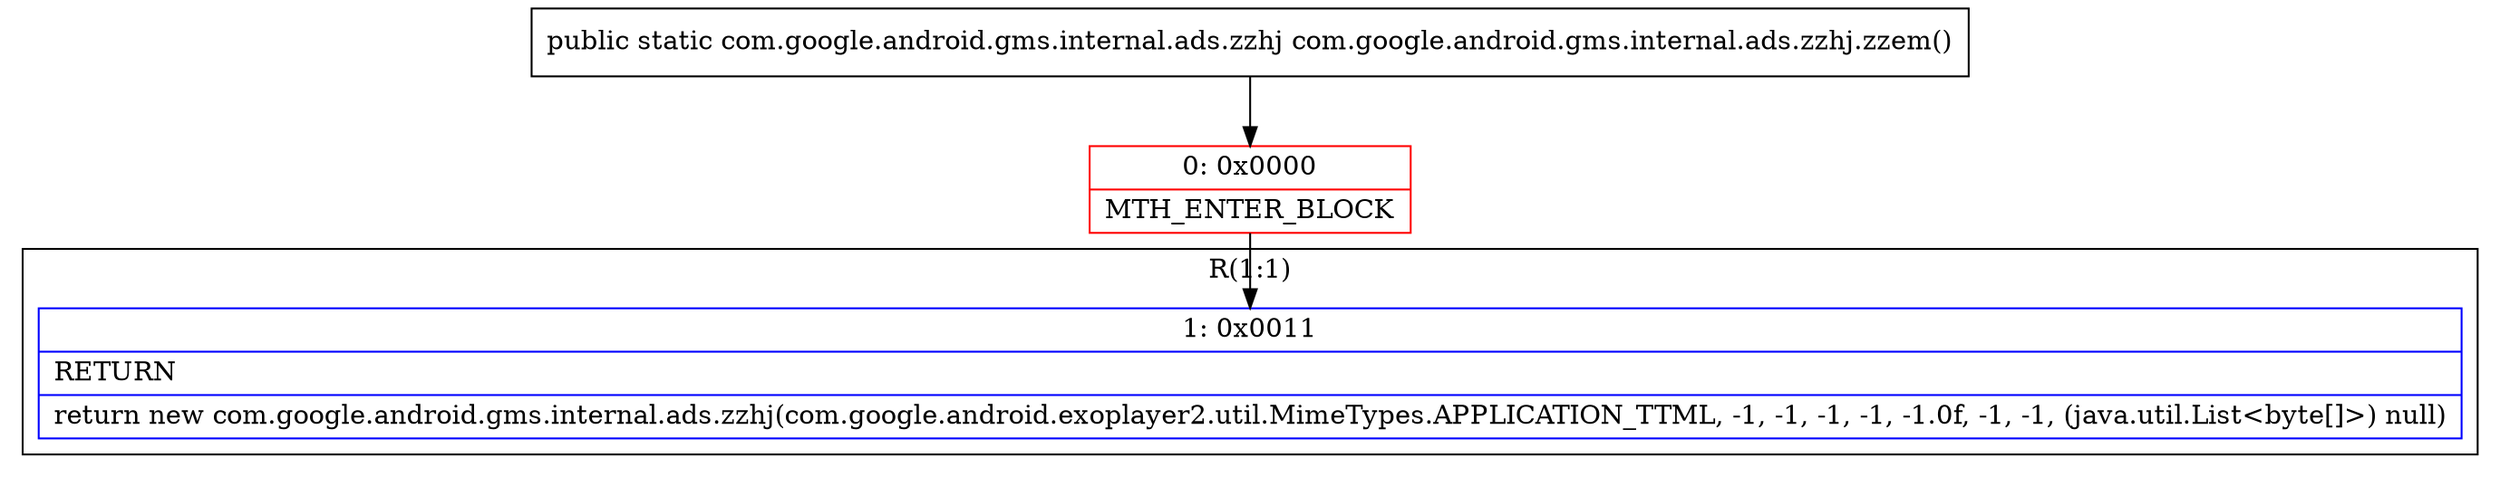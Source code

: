 digraph "CFG forcom.google.android.gms.internal.ads.zzhj.zzem()Lcom\/google\/android\/gms\/internal\/ads\/zzhj;" {
subgraph cluster_Region_907452642 {
label = "R(1:1)";
node [shape=record,color=blue];
Node_1 [shape=record,label="{1\:\ 0x0011|RETURN\l|return new com.google.android.gms.internal.ads.zzhj(com.google.android.exoplayer2.util.MimeTypes.APPLICATION_TTML, \-1, \-1, \-1, \-1, \-1.0f, \-1, \-1, (java.util.List\<byte[]\>) null)\l}"];
}
Node_0 [shape=record,color=red,label="{0\:\ 0x0000|MTH_ENTER_BLOCK\l}"];
MethodNode[shape=record,label="{public static com.google.android.gms.internal.ads.zzhj com.google.android.gms.internal.ads.zzhj.zzem() }"];
MethodNode -> Node_0;
Node_0 -> Node_1;
}

